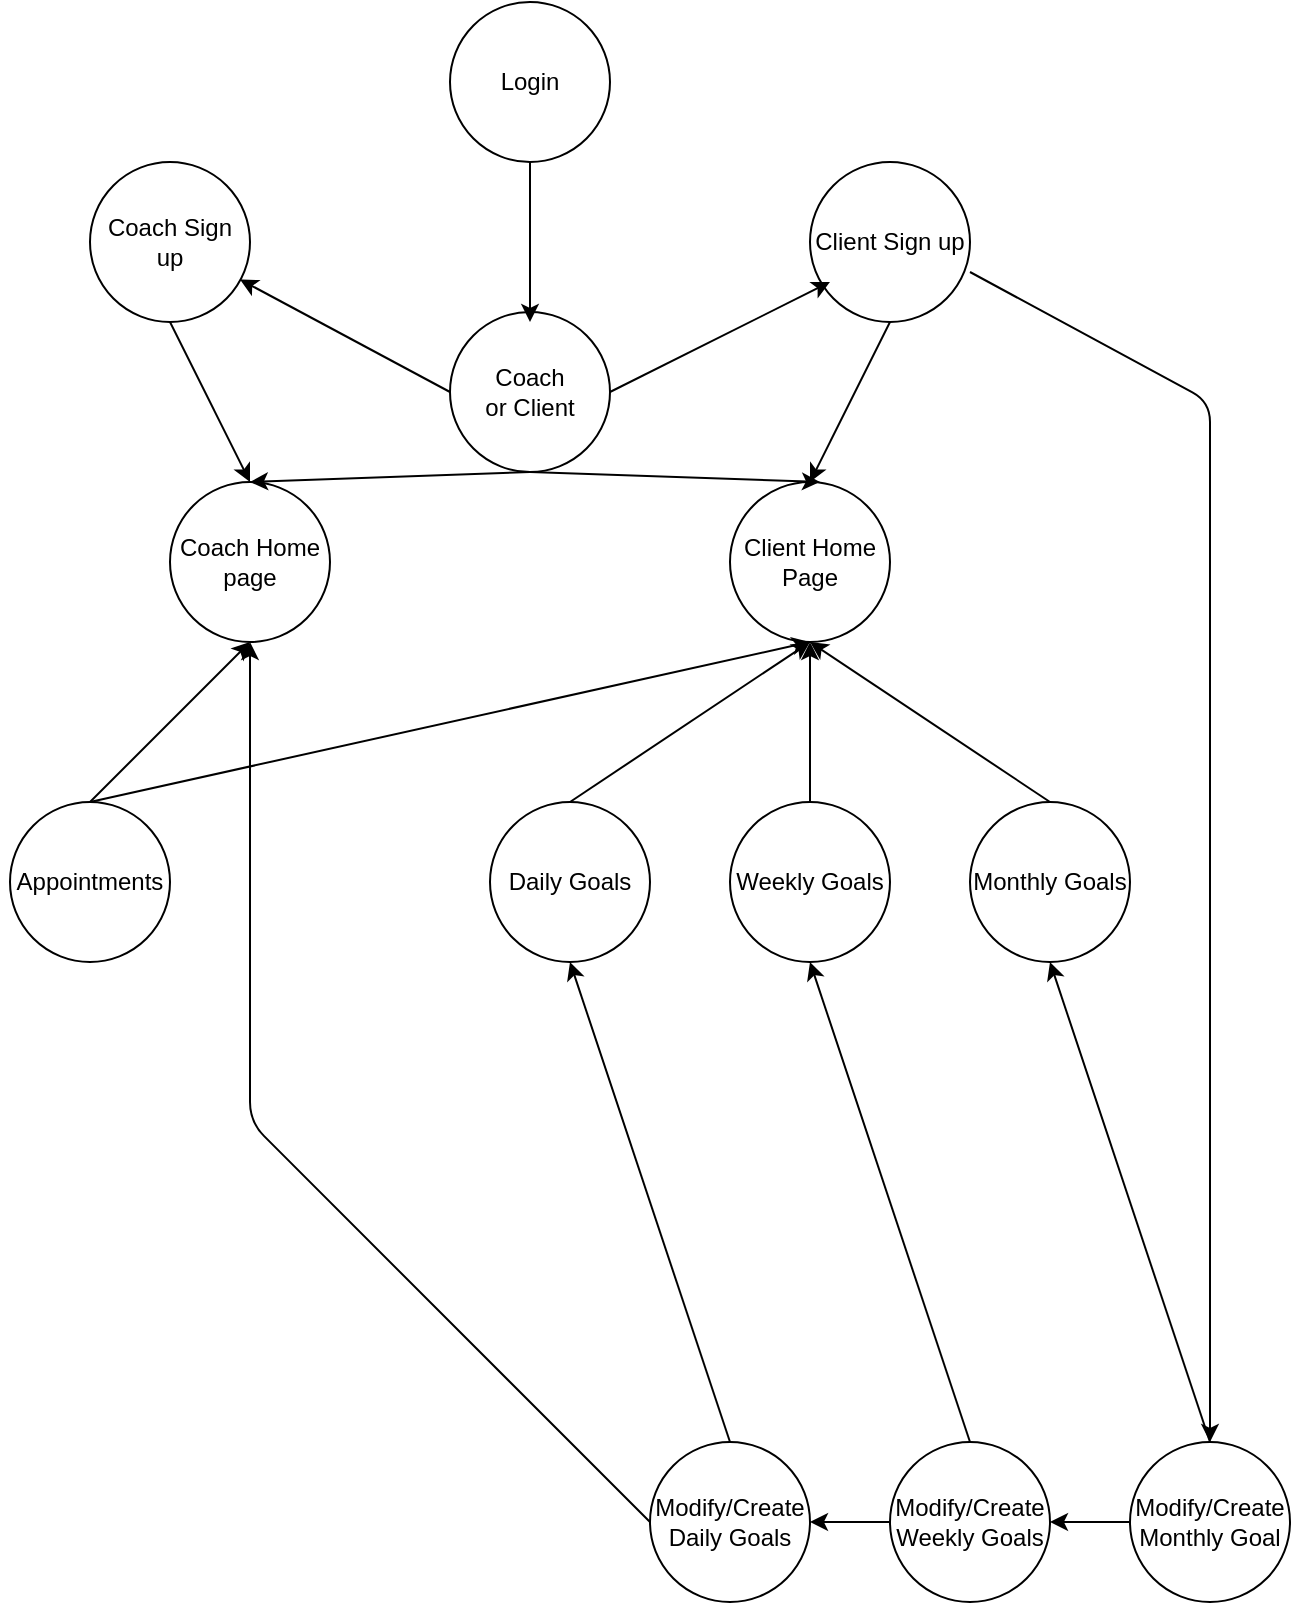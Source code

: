 <mxfile version="13.5.8" type="github" pages="3">
  <diagram id="L481TWMw25p6eYZJulky" name="Page-1">
    <mxGraphModel dx="2574" dy="1444" grid="1" gridSize="10" guides="1" tooltips="1" connect="1" arrows="1" fold="1" page="1" pageScale="1" pageWidth="850" pageHeight="1100" math="0" shadow="0">
      <root>
        <mxCell id="0" />
        <mxCell id="1" parent="0" />
        <mxCell id="Pi_jeVjhHywGDPj5ZKSy-1" value="" style="ellipse;whiteSpace=wrap;html=1;aspect=fixed;" parent="1" vertex="1">
          <mxGeometry x="380" y="155" width="80" height="80" as="geometry" />
        </mxCell>
        <mxCell id="Pi_jeVjhHywGDPj5ZKSy-2" value="" style="ellipse;whiteSpace=wrap;html=1;aspect=fixed;" parent="1" vertex="1">
          <mxGeometry x="240" y="240" width="80" height="80" as="geometry" />
        </mxCell>
        <mxCell id="Pi_jeVjhHywGDPj5ZKSy-13" value="" style="ellipse;whiteSpace=wrap;html=1;aspect=fixed;" parent="1" vertex="1">
          <mxGeometry x="520" y="240" width="80" height="80" as="geometry" />
        </mxCell>
        <mxCell id="Pi_jeVjhHywGDPj5ZKSy-15" value="" style="ellipse;whiteSpace=wrap;html=1;aspect=fixed;" parent="1" vertex="1">
          <mxGeometry x="200" y="80" width="80" height="80" as="geometry" />
        </mxCell>
        <mxCell id="Pi_jeVjhHywGDPj5ZKSy-16" value="" style="endArrow=classic;html=1;exitX=0;exitY=0.5;exitDx=0;exitDy=0;" parent="1" source="Pi_jeVjhHywGDPj5ZKSy-1" target="Pi_jeVjhHywGDPj5ZKSy-25" edge="1">
          <mxGeometry width="50" height="50" relative="1" as="geometry">
            <mxPoint x="380" y="50" as="sourcePoint" />
            <mxPoint x="320" y="50" as="targetPoint" />
          </mxGeometry>
        </mxCell>
        <mxCell id="Pi_jeVjhHywGDPj5ZKSy-17" value="" style="endArrow=classic;html=1;entryX=0.5;entryY=0;entryDx=0;entryDy=0;exitX=0.5;exitY=1;exitDx=0;exitDy=0;" parent="1" source="Pi_jeVjhHywGDPj5ZKSy-15" target="Pi_jeVjhHywGDPj5ZKSy-2" edge="1">
          <mxGeometry width="50" height="50" relative="1" as="geometry">
            <mxPoint x="190" y="240" as="sourcePoint" />
            <mxPoint x="240" y="190" as="targetPoint" />
          </mxGeometry>
        </mxCell>
        <mxCell id="Pi_jeVjhHywGDPj5ZKSy-18" value="" style="ellipse;whiteSpace=wrap;html=1;aspect=fixed;" parent="1" vertex="1">
          <mxGeometry x="560" y="80" width="80" height="80" as="geometry" />
        </mxCell>
        <mxCell id="Pi_jeVjhHywGDPj5ZKSy-19" value="" style="endArrow=classic;html=1;exitX=1;exitY=0.5;exitDx=0;exitDy=0;" parent="1" source="Pi_jeVjhHywGDPj5ZKSy-1" edge="1">
          <mxGeometry width="50" height="50" relative="1" as="geometry">
            <mxPoint x="470" y="100" as="sourcePoint" />
            <mxPoint x="570" y="140" as="targetPoint" />
          </mxGeometry>
        </mxCell>
        <mxCell id="Pi_jeVjhHywGDPj5ZKSy-20" value="" style="endArrow=classic;html=1;entryX=0.5;entryY=0;entryDx=0;entryDy=0;exitX=0.5;exitY=1;exitDx=0;exitDy=0;" parent="1" source="Pi_jeVjhHywGDPj5ZKSy-18" target="Pi_jeVjhHywGDPj5ZKSy-13" edge="1">
          <mxGeometry width="50" height="50" relative="1" as="geometry">
            <mxPoint x="540" y="230" as="sourcePoint" />
            <mxPoint x="590" y="180" as="targetPoint" />
          </mxGeometry>
        </mxCell>
        <mxCell id="Pi_jeVjhHywGDPj5ZKSy-21" value="" style="endArrow=classic;html=1;entryX=0.5;entryY=0;entryDx=0;entryDy=0;exitX=0.5;exitY=1;exitDx=0;exitDy=0;" parent="1" source="Pi_jeVjhHywGDPj5ZKSy-1" target="Pi_jeVjhHywGDPj5ZKSy-2" edge="1">
          <mxGeometry width="50" height="50" relative="1" as="geometry">
            <mxPoint x="340" y="200" as="sourcePoint" />
            <mxPoint x="390" y="150" as="targetPoint" />
          </mxGeometry>
        </mxCell>
        <mxCell id="Pi_jeVjhHywGDPj5ZKSy-22" value="" style="endArrow=classic;html=1;exitX=0.5;exitY=1;exitDx=0;exitDy=0;" parent="1" source="Pi_jeVjhHywGDPj5ZKSy-1" edge="1">
          <mxGeometry width="50" height="50" relative="1" as="geometry">
            <mxPoint x="465" y="80" as="sourcePoint" />
            <mxPoint x="565" y="240" as="targetPoint" />
          </mxGeometry>
        </mxCell>
        <mxCell id="Pi_jeVjhHywGDPj5ZKSy-23" value="Log in" style="text;html=1;strokeColor=none;fillColor=none;align=center;verticalAlign=middle;whiteSpace=wrap;rounded=0;" parent="1" vertex="1">
          <mxGeometry x="405" y="30" width="40" height="20" as="geometry" />
        </mxCell>
        <mxCell id="Pi_jeVjhHywGDPj5ZKSy-25" value="Coach Sign up" style="text;html=1;strokeColor=none;fillColor=none;align=center;verticalAlign=middle;whiteSpace=wrap;rounded=0;" parent="1" vertex="1">
          <mxGeometry x="205" y="90" width="70" height="60" as="geometry" />
        </mxCell>
        <mxCell id="Pi_jeVjhHywGDPj5ZKSy-27" value="Client Sign up" style="text;html=1;strokeColor=none;fillColor=none;align=center;verticalAlign=middle;whiteSpace=wrap;rounded=0;" parent="1" vertex="1">
          <mxGeometry x="560" y="90" width="80" height="60" as="geometry" />
        </mxCell>
        <mxCell id="Pi_jeVjhHywGDPj5ZKSy-28" value="" style="ellipse;whiteSpace=wrap;html=1;aspect=fixed;" parent="1" vertex="1">
          <mxGeometry x="160" y="400" width="80" height="80" as="geometry" />
        </mxCell>
        <mxCell id="Pi_jeVjhHywGDPj5ZKSy-29" value="" style="ellipse;whiteSpace=wrap;html=1;aspect=fixed;" parent="1" vertex="1">
          <mxGeometry x="520" y="400" width="80" height="80" as="geometry" />
        </mxCell>
        <mxCell id="Pi_jeVjhHywGDPj5ZKSy-30" value="" style="ellipse;whiteSpace=wrap;html=1;aspect=fixed;" parent="1" vertex="1">
          <mxGeometry x="400" y="400" width="80" height="80" as="geometry" />
        </mxCell>
        <mxCell id="Pi_jeVjhHywGDPj5ZKSy-31" value="&lt;span style=&quot;color: rgba(0 , 0 , 0 , 0) ; font-family: monospace ; font-size: 0px&quot;&gt;%3CmxGraphModel%3E%3Croot%3E%3CmxCell%20id%3D%220%22%2F%3E%3CmxCell%20id%3D%221%22%20parent%3D%220%22%2F%3E%3CmxCell%20id%3D%222%22%20value%3D%22Daily%20Goals%22%20style%3D%22text%3Bhtml%3D1%3BstrokeColor%3Dnone%3BfillColor%3Dnone%3Balign%3Dcenter%3BverticalAlign%3Dmiddle%3BwhiteSpace%3Dwrap%3Brounded%3D0%3B%22%20vertex%3D%221%22%20parent%3D%221%22%3E%3CmxGeometry%20x%3D%22400%22%20y%3D%22405%22%20width%3D%2280%22%20height%3D%2270%22%20as%3D%22geometry%22%2F%3E%3C%2FmxCell%3E%3C%2Froot%3E%3C%2FmxGraphModel%3E&lt;/span&gt;" style="ellipse;whiteSpace=wrap;html=1;aspect=fixed;" parent="1" vertex="1">
          <mxGeometry x="640" y="400" width="80" height="80" as="geometry" />
        </mxCell>
        <mxCell id="Pi_jeVjhHywGDPj5ZKSy-32" value="" style="endArrow=classic;html=1;entryX=0.5;entryY=1;entryDx=0;entryDy=0;exitX=0.5;exitY=0;exitDx=0;exitDy=0;" parent="1" source="Pi_jeVjhHywGDPj5ZKSy-28" target="Pi_jeVjhHywGDPj5ZKSy-2" edge="1">
          <mxGeometry width="50" height="50" relative="1" as="geometry">
            <mxPoint x="210" y="400" as="sourcePoint" />
            <mxPoint x="260" y="350" as="targetPoint" />
          </mxGeometry>
        </mxCell>
        <mxCell id="Pi_jeVjhHywGDPj5ZKSy-33" value="" style="endArrow=classic;html=1;entryX=0.5;entryY=1;entryDx=0;entryDy=0;exitX=0.5;exitY=0;exitDx=0;exitDy=0;" parent="1" source="Pi_jeVjhHywGDPj5ZKSy-28" target="Pi_jeVjhHywGDPj5ZKSy-13" edge="1">
          <mxGeometry width="50" height="50" relative="1" as="geometry">
            <mxPoint x="280" y="410" as="sourcePoint" />
            <mxPoint x="330" y="360" as="targetPoint" />
          </mxGeometry>
        </mxCell>
        <mxCell id="Pi_jeVjhHywGDPj5ZKSy-34" value="" style="endArrow=classic;html=1;entryX=0.5;entryY=1;entryDx=0;entryDy=0;exitX=0.5;exitY=0;exitDx=0;exitDy=0;" parent="1" source="Pi_jeVjhHywGDPj5ZKSy-30" target="Pi_jeVjhHywGDPj5ZKSy-13" edge="1">
          <mxGeometry width="50" height="50" relative="1" as="geometry">
            <mxPoint x="540" y="380" as="sourcePoint" />
            <mxPoint x="590" y="330" as="targetPoint" />
          </mxGeometry>
        </mxCell>
        <mxCell id="Pi_jeVjhHywGDPj5ZKSy-35" value="" style="endArrow=classic;html=1;exitX=0.5;exitY=0;exitDx=0;exitDy=0;" parent="1" source="Pi_jeVjhHywGDPj5ZKSy-29" edge="1">
          <mxGeometry width="50" height="50" relative="1" as="geometry">
            <mxPoint x="540" y="400" as="sourcePoint" />
            <mxPoint x="560" y="320" as="targetPoint" />
          </mxGeometry>
        </mxCell>
        <mxCell id="Pi_jeVjhHywGDPj5ZKSy-36" value="" style="endArrow=classic;html=1;exitX=0.5;exitY=0;exitDx=0;exitDy=0;" parent="1" source="Pi_jeVjhHywGDPj5ZKSy-31" edge="1">
          <mxGeometry width="50" height="50" relative="1" as="geometry">
            <mxPoint x="640" y="380" as="sourcePoint" />
            <mxPoint x="560" y="320" as="targetPoint" />
          </mxGeometry>
        </mxCell>
        <mxCell id="Pi_jeVjhHywGDPj5ZKSy-38" value="Coach Home page" style="text;html=1;strokeColor=none;fillColor=none;align=center;verticalAlign=middle;whiteSpace=wrap;rounded=0;" parent="1" vertex="1">
          <mxGeometry x="235" y="240" width="90" height="80" as="geometry" />
        </mxCell>
        <mxCell id="Pi_jeVjhHywGDPj5ZKSy-39" value="Appointments" style="text;html=1;strokeColor=none;fillColor=none;align=center;verticalAlign=middle;whiteSpace=wrap;rounded=0;" parent="1" vertex="1">
          <mxGeometry x="155" y="400" width="90" height="80" as="geometry" />
        </mxCell>
        <mxCell id="Pi_jeVjhHywGDPj5ZKSy-40" value="Daily Goals" style="text;html=1;strokeColor=none;fillColor=none;align=center;verticalAlign=middle;whiteSpace=wrap;rounded=0;" parent="1" vertex="1">
          <mxGeometry x="400" y="405" width="80" height="70" as="geometry" />
        </mxCell>
        <mxCell id="Pi_jeVjhHywGDPj5ZKSy-41" value="Weekly Goals" style="text;html=1;strokeColor=none;fillColor=none;align=center;verticalAlign=middle;whiteSpace=wrap;rounded=0;" parent="1" vertex="1">
          <mxGeometry x="520" y="405" width="80" height="70" as="geometry" />
        </mxCell>
        <mxCell id="Pi_jeVjhHywGDPj5ZKSy-42" value="Monthly Goals" style="text;html=1;strokeColor=none;fillColor=none;align=center;verticalAlign=middle;whiteSpace=wrap;rounded=0;" parent="1" vertex="1">
          <mxGeometry x="640" y="405" width="80" height="70" as="geometry" />
        </mxCell>
        <mxCell id="Pi_jeVjhHywGDPj5ZKSy-43" value="Client Home Page" style="text;html=1;strokeColor=none;fillColor=none;align=center;verticalAlign=middle;whiteSpace=wrap;rounded=0;" parent="1" vertex="1">
          <mxGeometry x="515" y="235" width="90" height="90" as="geometry" />
        </mxCell>
        <mxCell id="Pi_jeVjhHywGDPj5ZKSy-44" value="" style="ellipse;whiteSpace=wrap;html=1;aspect=fixed;" parent="1" vertex="1">
          <mxGeometry x="480" y="720" width="80" height="80" as="geometry" />
        </mxCell>
        <mxCell id="Pi_jeVjhHywGDPj5ZKSy-45" value="" style="ellipse;whiteSpace=wrap;html=1;aspect=fixed;" parent="1" vertex="1">
          <mxGeometry x="600" y="720" width="80" height="80" as="geometry" />
        </mxCell>
        <mxCell id="Pi_jeVjhHywGDPj5ZKSy-46" value="" style="ellipse;whiteSpace=wrap;html=1;aspect=fixed;" parent="1" vertex="1">
          <mxGeometry x="720" y="720" width="80" height="80" as="geometry" />
        </mxCell>
        <mxCell id="Pi_jeVjhHywGDPj5ZKSy-47" value="" style="endArrow=classic;html=1;exitX=1;exitY=0.75;exitDx=0;exitDy=0;entryX=0.5;entryY=0;entryDx=0;entryDy=0;" parent="1" source="Pi_jeVjhHywGDPj5ZKSy-27" target="Pi_jeVjhHywGDPj5ZKSy-46" edge="1">
          <mxGeometry width="50" height="50" relative="1" as="geometry">
            <mxPoint x="730" y="320" as="sourcePoint" />
            <mxPoint x="780" y="270" as="targetPoint" />
            <Array as="points">
              <mxPoint x="760" y="200" />
            </Array>
          </mxGeometry>
        </mxCell>
        <mxCell id="Pi_jeVjhHywGDPj5ZKSy-48" value="" style="endArrow=classic;html=1;entryX=0.5;entryY=1;entryDx=0;entryDy=0;exitX=0.5;exitY=0;exitDx=0;exitDy=0;" parent="1" source="Pi_jeVjhHywGDPj5ZKSy-44" target="Pi_jeVjhHywGDPj5ZKSy-30" edge="1">
          <mxGeometry width="50" height="50" relative="1" as="geometry">
            <mxPoint x="400" y="710" as="sourcePoint" />
            <mxPoint x="440" y="500" as="targetPoint" />
          </mxGeometry>
        </mxCell>
        <mxCell id="Pi_jeVjhHywGDPj5ZKSy-49" value="" style="endArrow=classic;html=1;entryX=0.5;entryY=1;entryDx=0;entryDy=0;exitX=0.5;exitY=0;exitDx=0;exitDy=0;" parent="1" source="Pi_jeVjhHywGDPj5ZKSy-45" target="Pi_jeVjhHywGDPj5ZKSy-29" edge="1">
          <mxGeometry width="50" height="50" relative="1" as="geometry">
            <mxPoint x="580" y="550" as="sourcePoint" />
            <mxPoint x="630" y="500" as="targetPoint" />
          </mxGeometry>
        </mxCell>
        <mxCell id="Pi_jeVjhHywGDPj5ZKSy-50" value="" style="endArrow=classic;html=1;entryX=0.5;entryY=1;entryDx=0;entryDy=0;exitX=0.5;exitY=0;exitDx=0;exitDy=0;" parent="1" source="Pi_jeVjhHywGDPj5ZKSy-53" target="Pi_jeVjhHywGDPj5ZKSy-31" edge="1">
          <mxGeometry width="50" height="50" relative="1" as="geometry">
            <mxPoint x="760" y="560" as="sourcePoint" />
            <mxPoint x="710" y="510" as="targetPoint" />
          </mxGeometry>
        </mxCell>
        <mxCell id="Pi_jeVjhHywGDPj5ZKSy-51" value="" style="endArrow=classic;html=1;exitX=0;exitY=0.5;exitDx=0;exitDy=0;entryX=1;entryY=0.5;entryDx=0;entryDy=0;" parent="1" source="Pi_jeVjhHywGDPj5ZKSy-46" target="Pi_jeVjhHywGDPj5ZKSy-54" edge="1">
          <mxGeometry width="50" height="50" relative="1" as="geometry">
            <mxPoint x="680" y="710" as="sourcePoint" />
            <mxPoint x="680" y="600" as="targetPoint" />
          </mxGeometry>
        </mxCell>
        <mxCell id="Pi_jeVjhHywGDPj5ZKSy-52" value="" style="endArrow=classic;html=1;entryX=1;entryY=0.5;entryDx=0;entryDy=0;exitX=0;exitY=0.5;exitDx=0;exitDy=0;" parent="1" source="Pi_jeVjhHywGDPj5ZKSy-45" target="Pi_jeVjhHywGDPj5ZKSy-44" edge="1">
          <mxGeometry width="50" height="50" relative="1" as="geometry">
            <mxPoint x="550" y="760" as="sourcePoint" />
            <mxPoint x="600" y="710" as="targetPoint" />
          </mxGeometry>
        </mxCell>
        <mxCell id="Pi_jeVjhHywGDPj5ZKSy-53" value="Modify/Create Monthly Goal" style="text;html=1;strokeColor=none;fillColor=none;align=center;verticalAlign=middle;whiteSpace=wrap;rounded=0;" parent="1" vertex="1">
          <mxGeometry x="720" y="720" width="80" height="80" as="geometry" />
        </mxCell>
        <mxCell id="Pi_jeVjhHywGDPj5ZKSy-54" value="Modify/Create Weekly Goals" style="text;html=1;strokeColor=none;fillColor=none;align=center;verticalAlign=middle;whiteSpace=wrap;rounded=0;" parent="1" vertex="1">
          <mxGeometry x="600" y="720" width="80" height="80" as="geometry" />
        </mxCell>
        <mxCell id="Pi_jeVjhHywGDPj5ZKSy-55" value="Modify/Create Daily Goals" style="text;html=1;strokeColor=none;fillColor=none;align=center;verticalAlign=middle;whiteSpace=wrap;rounded=0;" parent="1" vertex="1">
          <mxGeometry x="480" y="720" width="80" height="80" as="geometry" />
        </mxCell>
        <mxCell id="Pi_jeVjhHywGDPj5ZKSy-56" value="" style="endArrow=classic;html=1;entryX=0.5;entryY=1;entryDx=0;entryDy=0;exitX=0;exitY=0.5;exitDx=0;exitDy=0;" parent="1" source="Pi_jeVjhHywGDPj5ZKSy-44" target="Pi_jeVjhHywGDPj5ZKSy-38" edge="1">
          <mxGeometry width="50" height="50" relative="1" as="geometry">
            <mxPoint x="310" y="510" as="sourcePoint" />
            <mxPoint x="360" y="460" as="targetPoint" />
            <Array as="points">
              <mxPoint x="280" y="560" />
            </Array>
          </mxGeometry>
        </mxCell>
        <mxCell id="QbJPyOoEN-e-emTKA9u_-1" value="" style="ellipse;whiteSpace=wrap;html=1;aspect=fixed;" vertex="1" parent="1">
          <mxGeometry x="380" width="80" height="80" as="geometry" />
        </mxCell>
        <mxCell id="QbJPyOoEN-e-emTKA9u_-4" value="Login" style="text;html=1;strokeColor=none;fillColor=none;align=center;verticalAlign=middle;whiteSpace=wrap;rounded=0;" vertex="1" parent="1">
          <mxGeometry x="400" y="30" width="40" height="20" as="geometry" />
        </mxCell>
        <mxCell id="QbJPyOoEN-e-emTKA9u_-5" value="Coach or Client" style="text;html=1;strokeColor=none;fillColor=none;align=center;verticalAlign=middle;whiteSpace=wrap;rounded=0;" vertex="1" parent="1">
          <mxGeometry x="395" y="180" width="50" height="30" as="geometry" />
        </mxCell>
        <mxCell id="QbJPyOoEN-e-emTKA9u_-6" value="" style="endArrow=classic;html=1;exitX=0.5;exitY=1;exitDx=0;exitDy=0;" edge="1" parent="1" source="QbJPyOoEN-e-emTKA9u_-1">
          <mxGeometry width="50" height="50" relative="1" as="geometry">
            <mxPoint x="400" y="540" as="sourcePoint" />
            <mxPoint x="420" y="160" as="targetPoint" />
          </mxGeometry>
        </mxCell>
      </root>
    </mxGraphModel>
  </diagram>
  <diagram id="YTkdxOOC5lsuB2-rIAgu" name="Page-2">
    <mxGraphModel dx="2574" dy="1444" grid="1" gridSize="10" guides="1" tooltips="1" connect="1" arrows="1" fold="1" page="1" pageScale="1" pageWidth="850" pageHeight="1100" math="0" shadow="0">
      <root>
        <mxCell id="FRIl--2B822gpIX4AoGc-0" />
        <mxCell id="FRIl--2B822gpIX4AoGc-1" parent="FRIl--2B822gpIX4AoGc-0" />
        <mxCell id="FRIl--2B822gpIX4AoGc-3" value="" style="rounded=0;whiteSpace=wrap;html=1;" vertex="1" parent="FRIl--2B822gpIX4AoGc-1">
          <mxGeometry x="200" y="80" width="440" height="760" as="geometry" />
        </mxCell>
        <mxCell id="FRIl--2B822gpIX4AoGc-5" value="" style="ellipse;whiteSpace=wrap;html=1;aspect=fixed;" vertex="1" parent="FRIl--2B822gpIX4AoGc-1">
          <mxGeometry x="240" y="370" width="80" height="80" as="geometry" />
        </mxCell>
        <mxCell id="FRIl--2B822gpIX4AoGc-6" value="" style="ellipse;whiteSpace=wrap;html=1;aspect=fixed;" vertex="1" parent="FRIl--2B822gpIX4AoGc-1">
          <mxGeometry x="520" y="370" width="80" height="80" as="geometry" />
        </mxCell>
        <mxCell id="FRIl--2B822gpIX4AoGc-7" value="" style="rounded=0;whiteSpace=wrap;html=1;" vertex="1" parent="FRIl--2B822gpIX4AoGc-1">
          <mxGeometry x="240" y="120" width="360" height="160" as="geometry" />
        </mxCell>
      </root>
    </mxGraphModel>
  </diagram>
  <diagram id="GhXnAwCxtbyUFPV_3JQQ" name="Page-3">
    <mxGraphModel dx="2574" dy="1444" grid="1" gridSize="10" guides="1" tooltips="1" connect="1" arrows="1" fold="1" page="1" pageScale="1" pageWidth="850" pageHeight="1100" math="0" shadow="0">
      <root>
        <mxCell id="tVVOqszQ_Oya1LlkI_Ad-0" />
        <mxCell id="tVVOqszQ_Oya1LlkI_Ad-1" parent="tVVOqszQ_Oya1LlkI_Ad-0" />
      </root>
    </mxGraphModel>
  </diagram>
</mxfile>
